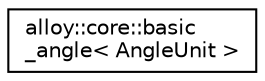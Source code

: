 digraph "Graphical Class Hierarchy"
{
  edge [fontname="Helvetica",fontsize="10",labelfontname="Helvetica",labelfontsize="10"];
  node [fontname="Helvetica",fontsize="10",shape=record];
  rankdir="LR";
  Node1 [label="alloy::core::basic\l_angle\< AngleUnit \>",height=0.2,width=0.4,color="black", fillcolor="white", style="filled",URL="$d7/d2e/classalloy_1_1core_1_1basic__angle.html",tooltip="Represents an angle as a generic base type. "];
}
